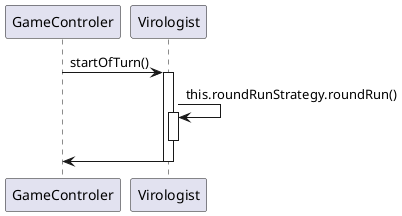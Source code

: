 @startuml


GameControler -> Virologist: startOfTurn()
activate Virologist

Virologist -> Virologist: this.roundRunStrategy.roundRun()
activate Virologist
deactivate Virologist

Virologist -> GameControler
deactivate Virologist


@enduml